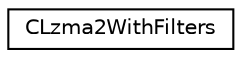 digraph "Graphical Class Hierarchy"
{
 // LATEX_PDF_SIZE
  edge [fontname="Helvetica",fontsize="10",labelfontname="Helvetica",labelfontsize="10"];
  node [fontname="Helvetica",fontsize="10",shape=record];
  rankdir="LR";
  Node0 [label="CLzma2WithFilters",height=0.2,width=0.4,color="black", fillcolor="white", style="filled",URL="$struct_c_lzma2_with_filters.html",tooltip=" "];
}
